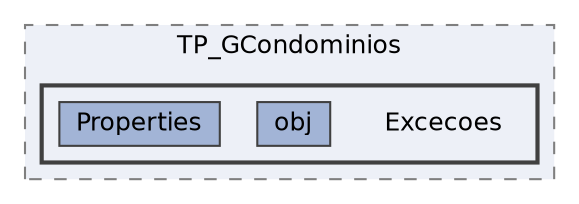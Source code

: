 digraph "C:/Users/plmrj/Desktop/POO_T1_Código/TP_GCondominios/Excecoes"
{
 // LATEX_PDF_SIZE
  bgcolor="transparent";
  edge [fontname=Helvetica,fontsize=12,labelfontname=Helvetica,labelfontsize=10];
  node [fontname=Helvetica,fontsize=12,shape=box,height=0.2,width=0.4];
  compound=true
  subgraph clusterdir_a3d567089aab30641c87d7df1bfe9dae {
    graph [ bgcolor="#edf0f7", pencolor="grey50", label="TP_GCondominios", fontname=Helvetica,fontsize=12 style="filled,dashed", URL="dir_a3d567089aab30641c87d7df1bfe9dae.html",tooltip=""]
  subgraph clusterdir_019bcb82956823f403a157affed6c543 {
    graph [ bgcolor="#edf0f7", pencolor="grey25", label="", fontname=Helvetica,fontsize=12 style="filled,bold", URL="dir_019bcb82956823f403a157affed6c543.html",tooltip=""]
    dir_019bcb82956823f403a157affed6c543 [shape=plaintext, label="Excecoes"];
  dir_017d3ac509159834b81bbadff73d7bba [label="obj", fillcolor="#a2b4d6", color="grey25", style="filled", URL="dir_017d3ac509159834b81bbadff73d7bba.html",tooltip=""];
  dir_3747a065af505509c49b867e63d9f27a [label="Properties", fillcolor="#a2b4d6", color="grey25", style="filled", URL="dir_3747a065af505509c49b867e63d9f27a.html",tooltip=""];
  }
  }
}
